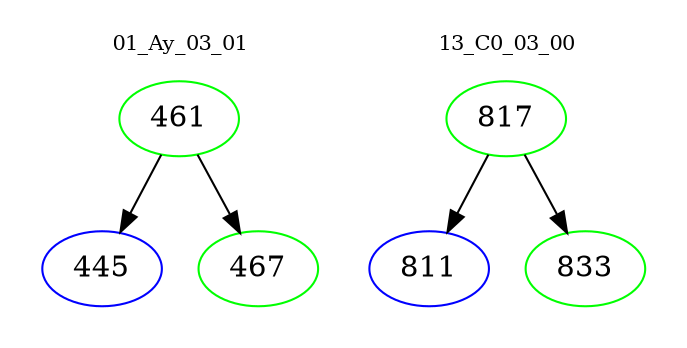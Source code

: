 digraph{
subgraph cluster_0 {
color = white
label = "01_Ay_03_01";
fontsize=10;
T0_461 [label="461", color="green"]
T0_461 -> T0_445 [color="black"]
T0_445 [label="445", color="blue"]
T0_461 -> T0_467 [color="black"]
T0_467 [label="467", color="green"]
}
subgraph cluster_1 {
color = white
label = "13_C0_03_00";
fontsize=10;
T1_817 [label="817", color="green"]
T1_817 -> T1_811 [color="black"]
T1_811 [label="811", color="blue"]
T1_817 -> T1_833 [color="black"]
T1_833 [label="833", color="green"]
}
}
